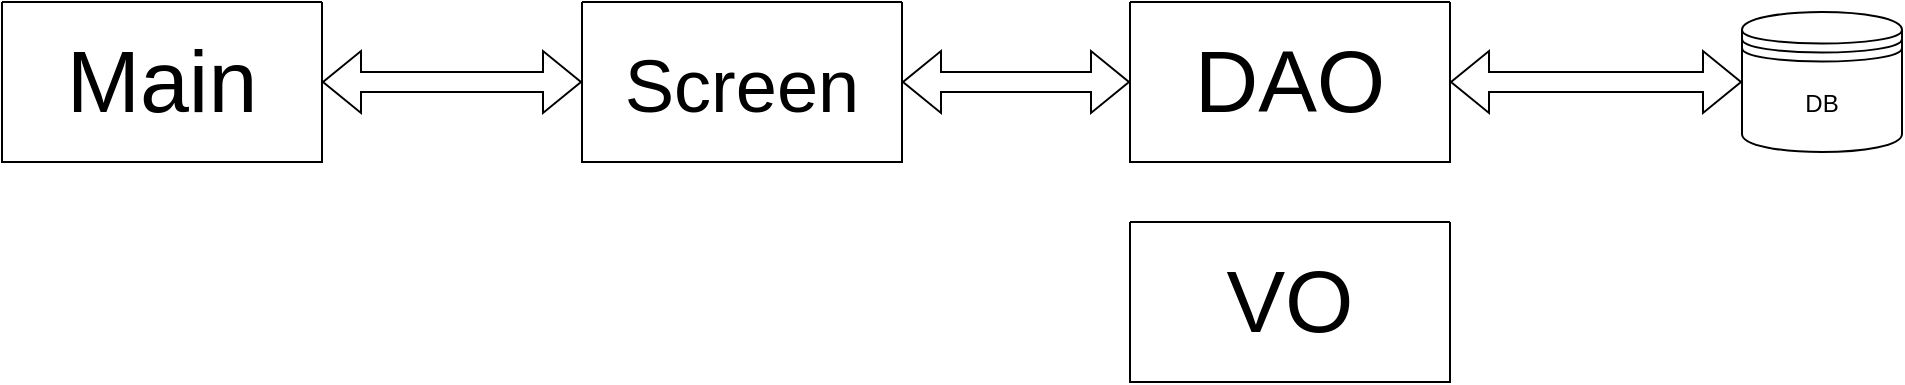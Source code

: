 <mxfile version="24.7.6">
  <diagram name="페이지-1" id="PmaXJThiJu3KJYRyHY3Y">
    <mxGraphModel dx="1701" dy="459" grid="1" gridSize="10" guides="1" tooltips="1" connect="1" arrows="1" fold="1" page="1" pageScale="1" pageWidth="827" pageHeight="1169" math="0" shadow="0">
      <root>
        <mxCell id="0" />
        <mxCell id="1" parent="0" />
        <mxCell id="GMifvaD6LVckzlb27iBE-6" value="DB" style="shape=datastore;whiteSpace=wrap;html=1;" vertex="1" parent="1">
          <mxGeometry x="720" y="135" width="80" height="70" as="geometry" />
        </mxCell>
        <mxCell id="GMifvaD6LVckzlb27iBE-10" value="" style="swimlane;startSize=0;fillStyle=auto;" vertex="1" parent="1">
          <mxGeometry x="414" y="240" width="160" height="80" as="geometry" />
        </mxCell>
        <mxCell id="GMifvaD6LVckzlb27iBE-12" value="&lt;font style=&quot;font-size: 44px;&quot;&gt;VO&lt;/font&gt;" style="text;html=1;align=center;verticalAlign=middle;whiteSpace=wrap;rounded=0;fontSize=44;" vertex="1" parent="GMifvaD6LVckzlb27iBE-10">
          <mxGeometry x="20" y="10" width="120" height="60" as="geometry" />
        </mxCell>
        <mxCell id="GMifvaD6LVckzlb27iBE-13" value="" style="swimlane;startSize=0;fillStyle=auto;" vertex="1" parent="1">
          <mxGeometry x="414" y="130" width="160" height="80" as="geometry" />
        </mxCell>
        <mxCell id="GMifvaD6LVckzlb27iBE-14" value="&lt;font style=&quot;font-size: 44px;&quot;&gt;DAO&lt;/font&gt;" style="text;html=1;align=center;verticalAlign=middle;whiteSpace=wrap;rounded=0;fontSize=44;" vertex="1" parent="GMifvaD6LVckzlb27iBE-13">
          <mxGeometry x="20" y="10" width="120" height="60" as="geometry" />
        </mxCell>
        <mxCell id="GMifvaD6LVckzlb27iBE-15" value="" style="shape=flexArrow;endArrow=classic;startArrow=classic;html=1;rounded=0;entryX=0;entryY=0.5;entryDx=0;entryDy=0;exitX=1;exitY=0.5;exitDx=0;exitDy=0;" edge="1" parent="1" source="GMifvaD6LVckzlb27iBE-13" target="GMifvaD6LVckzlb27iBE-6">
          <mxGeometry width="100" height="100" relative="1" as="geometry">
            <mxPoint x="300" y="320" as="sourcePoint" />
            <mxPoint x="400" y="220" as="targetPoint" />
          </mxGeometry>
        </mxCell>
        <mxCell id="GMifvaD6LVckzlb27iBE-16" value="" style="swimlane;startSize=0;fillStyle=auto;" vertex="1" parent="1">
          <mxGeometry x="140" y="130" width="160" height="80" as="geometry" />
        </mxCell>
        <mxCell id="GMifvaD6LVckzlb27iBE-17" value="&lt;font style=&quot;font-size: 37px;&quot;&gt;Screen&lt;/font&gt;" style="text;html=1;align=center;verticalAlign=middle;whiteSpace=wrap;rounded=0;fontSize=44;" vertex="1" parent="GMifvaD6LVckzlb27iBE-16">
          <mxGeometry x="20" y="10" width="120" height="60" as="geometry" />
        </mxCell>
        <mxCell id="GMifvaD6LVckzlb27iBE-18" value="" style="shape=flexArrow;endArrow=classic;startArrow=classic;html=1;rounded=0;entryX=0;entryY=0.5;entryDx=0;entryDy=0;exitX=1;exitY=0.5;exitDx=0;exitDy=0;" edge="1" parent="1" source="GMifvaD6LVckzlb27iBE-16" target="GMifvaD6LVckzlb27iBE-13">
          <mxGeometry width="100" height="100" relative="1" as="geometry">
            <mxPoint x="584" y="180" as="sourcePoint" />
            <mxPoint x="730" y="180" as="targetPoint" />
          </mxGeometry>
        </mxCell>
        <mxCell id="GMifvaD6LVckzlb27iBE-21" value="" style="swimlane;startSize=0;fillStyle=auto;" vertex="1" parent="1">
          <mxGeometry x="-150" y="130" width="160" height="80" as="geometry" />
        </mxCell>
        <mxCell id="GMifvaD6LVckzlb27iBE-22" value="Main" style="text;html=1;align=center;verticalAlign=middle;whiteSpace=wrap;rounded=0;fontSize=44;" vertex="1" parent="GMifvaD6LVckzlb27iBE-21">
          <mxGeometry x="20" y="10" width="120" height="60" as="geometry" />
        </mxCell>
        <mxCell id="GMifvaD6LVckzlb27iBE-23" value="" style="shape=flexArrow;endArrow=classic;startArrow=classic;html=1;rounded=0;entryX=0;entryY=0.5;entryDx=0;entryDy=0;exitX=1;exitY=0.5;exitDx=0;exitDy=0;" edge="1" parent="1" source="GMifvaD6LVckzlb27iBE-21" target="GMifvaD6LVckzlb27iBE-16">
          <mxGeometry width="100" height="100" relative="1" as="geometry">
            <mxPoint x="310" y="180" as="sourcePoint" />
            <mxPoint x="424" y="180" as="targetPoint" />
          </mxGeometry>
        </mxCell>
      </root>
    </mxGraphModel>
  </diagram>
</mxfile>
